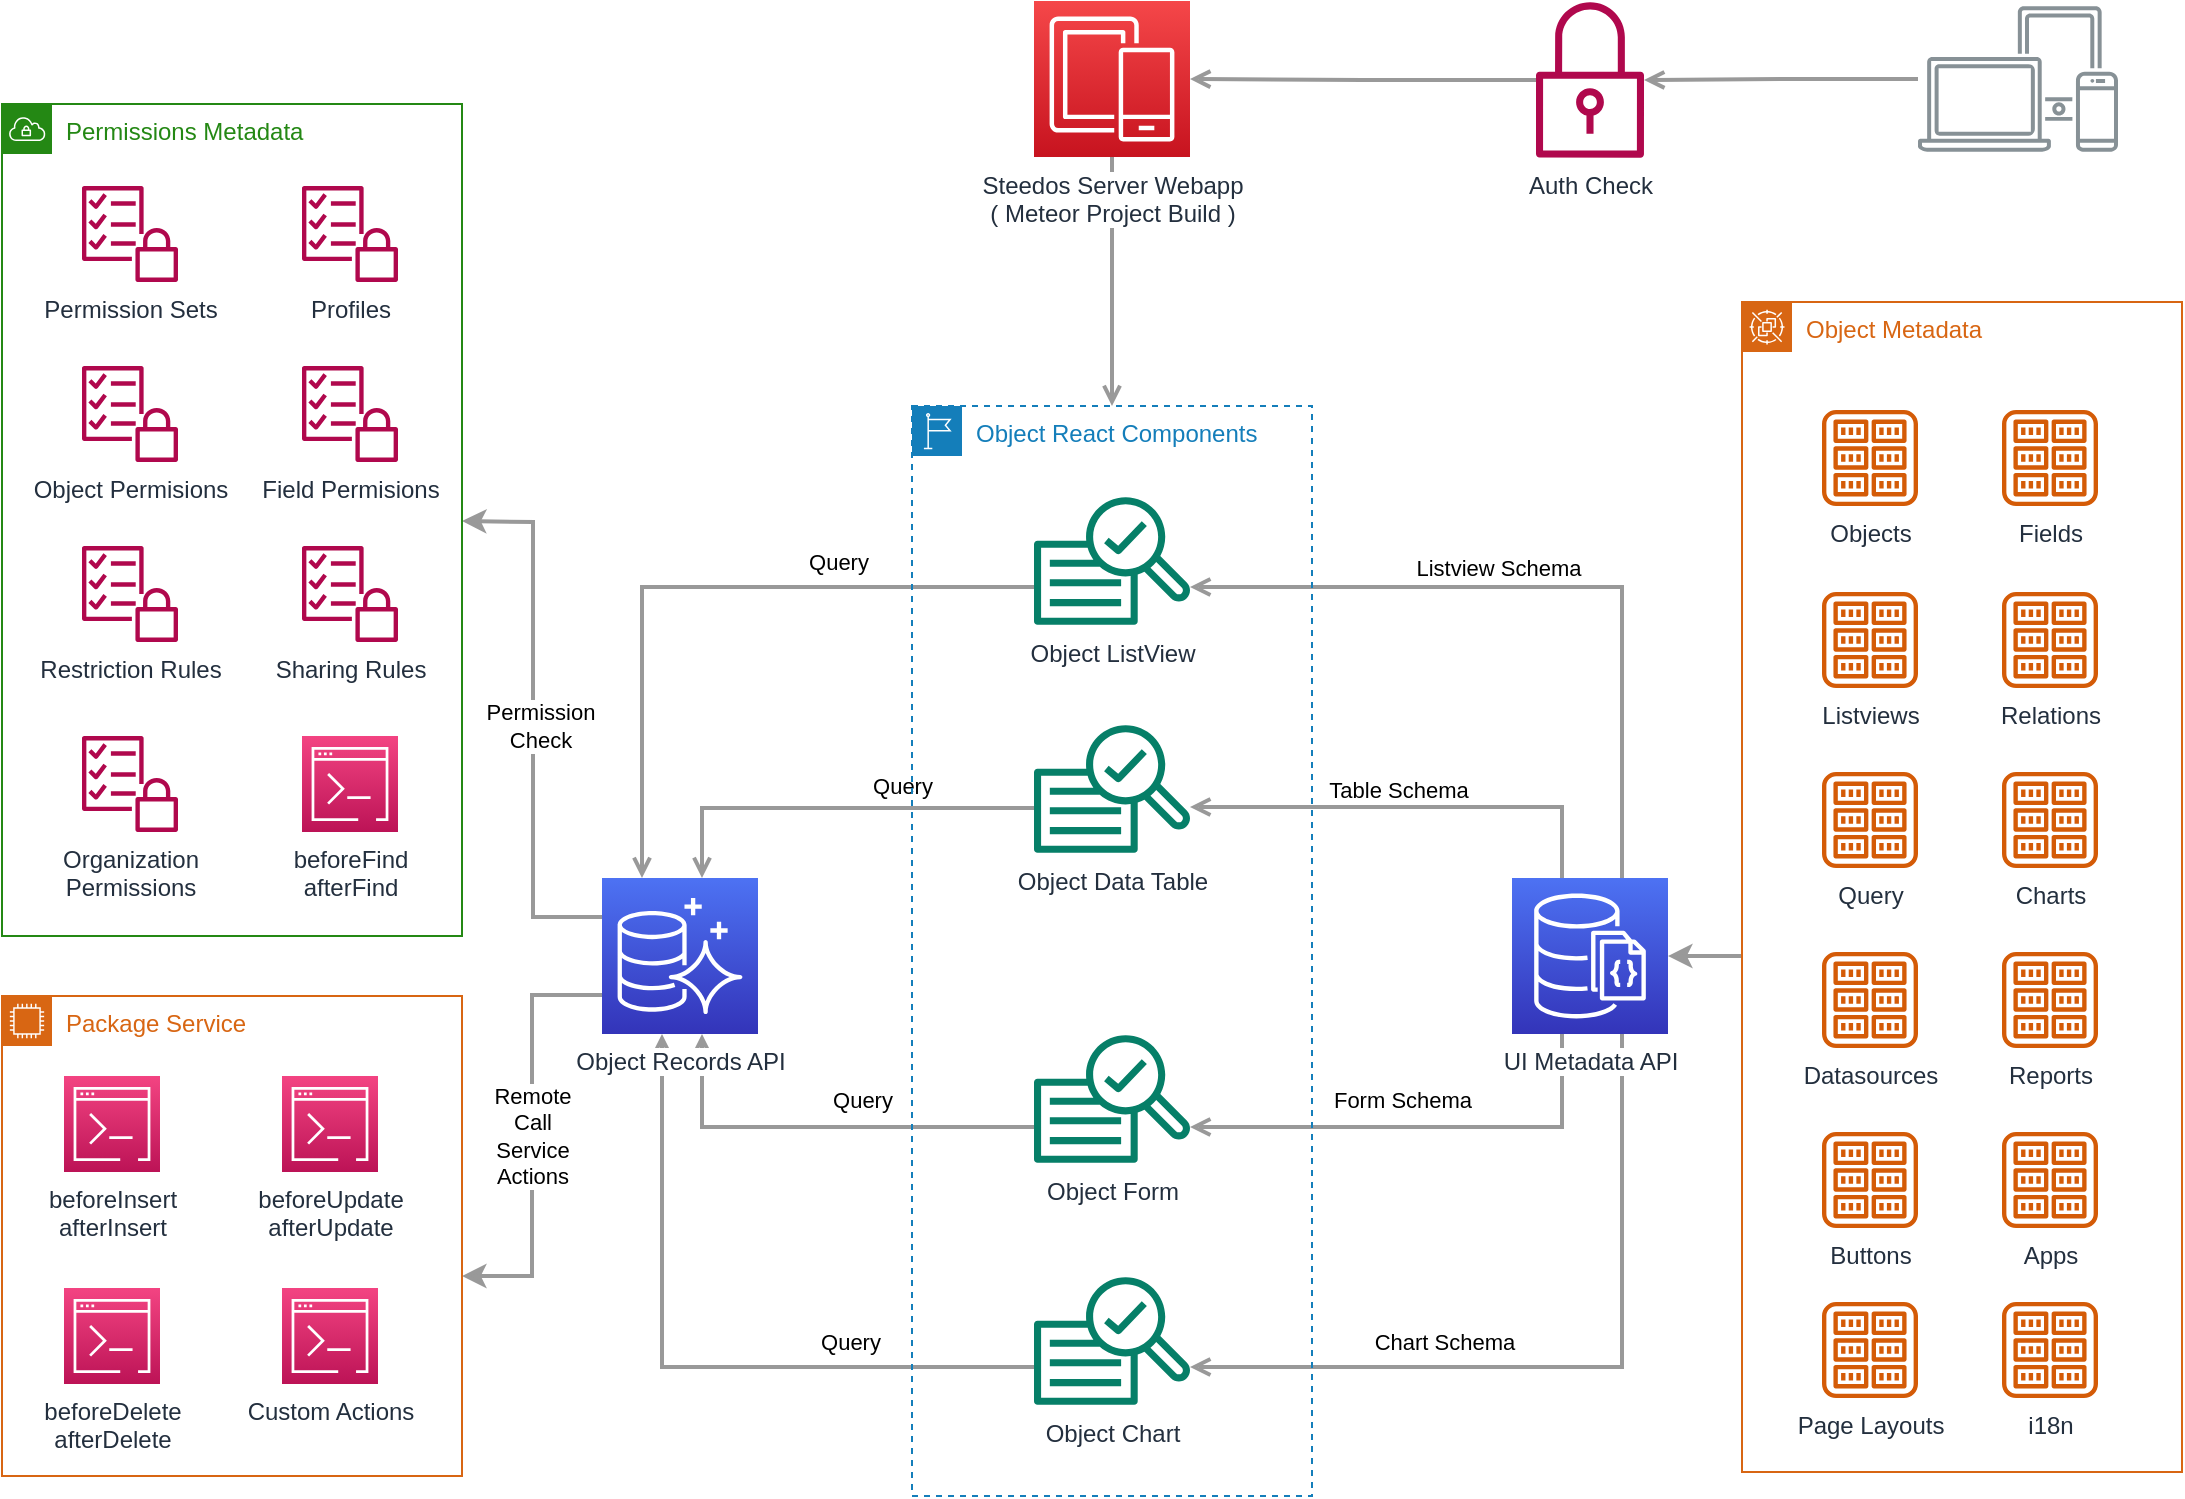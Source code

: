 <mxfile version="16.1.2" type="device"><diagram id="Ht1M8jgEwFfnCIfOTk4-" name="Page-1"><mxGraphModel dx="1106" dy="852" grid="1" gridSize="10" guides="1" tooltips="1" connect="1" arrows="1" fold="1" page="1" pageScale="1" pageWidth="1169" pageHeight="827" background="#ffffff" math="0" shadow="0"><root><mxCell id="0"/><mxCell id="1" parent="0"/><mxCell id="IN95cCCogZhx_zddSKMw-54" style="edgeStyle=orthogonalEdgeStyle;shape=connector;rounded=0;orthogonalLoop=1;jettySize=auto;html=1;labelBackgroundColor=default;fontFamily=Helvetica;fontSize=11;fontColor=default;startArrow=none;startFill=0;endArrow=open;endFill=0;strokeColor=#999999;strokeWidth=2;" parent="1" source="pS-omsBM1bpVVXdPBKzi-1" target="IN95cCCogZhx_zddSKMw-108" edge="1"><mxGeometry relative="1" as="geometry"><mxPoint x="990.063" y="91.5" as="sourcePoint"/><Array as="points"/></mxGeometry></mxCell><mxCell id="IN95cCCogZhx_zddSKMw-30" style="edgeStyle=orthogonalEdgeStyle;rounded=0;orthogonalLoop=1;jettySize=auto;html=1;startArrow=none;startFill=0;endArrow=open;endFill=0;strokeWidth=2;strokeColor=#999999;" parent="1" source="IN95cCCogZhx_zddSKMw-27" target="IN95cCCogZhx_zddSKMw-29" edge="1"><mxGeometry relative="1" as="geometry"><Array as="points"><mxPoint x="840" y="345.5"/></Array></mxGeometry></mxCell><mxCell id="IN95cCCogZhx_zddSKMw-32" value="Listview Schema" style="edgeLabel;html=1;align=center;verticalAlign=middle;resizable=0;points=[];fontSize=11;fontFamily=Helvetica;fontColor=default;" parent="IN95cCCogZhx_zddSKMw-30" vertex="1" connectable="0"><mxGeometry x="0.152" y="-1" relative="1" as="geometry"><mxPoint y="-9" as="offset"/></mxGeometry></mxCell><mxCell id="IN95cCCogZhx_zddSKMw-36" style="edgeStyle=orthogonalEdgeStyle;shape=connector;rounded=0;orthogonalLoop=1;jettySize=auto;html=1;labelBackgroundColor=default;fontFamily=Helvetica;fontSize=11;fontColor=default;startArrow=none;startFill=0;endArrow=open;endFill=0;strokeColor=#999999;strokeWidth=2;" parent="1" source="IN95cCCogZhx_zddSKMw-27" target="IN95cCCogZhx_zddSKMw-33" edge="1"><mxGeometry relative="1" as="geometry"><Array as="points"><mxPoint x="810" y="455.5"/></Array></mxGeometry></mxCell><mxCell id="IN95cCCogZhx_zddSKMw-37" value="Table Schema" style="edgeLabel;html=1;align=center;verticalAlign=middle;resizable=0;points=[];fontSize=11;fontFamily=Helvetica;fontColor=default;" parent="IN95cCCogZhx_zddSKMw-36" vertex="1" connectable="0"><mxGeometry x="0.191" y="-5" relative="1" as="geometry"><mxPoint x="14" y="-4" as="offset"/></mxGeometry></mxCell><mxCell id="IN95cCCogZhx_zddSKMw-39" style="edgeStyle=orthogonalEdgeStyle;shape=connector;rounded=0;orthogonalLoop=1;jettySize=auto;html=1;labelBackgroundColor=default;fontFamily=Helvetica;fontSize=11;fontColor=default;startArrow=none;startFill=0;endArrow=open;endFill=0;strokeColor=#999999;strokeWidth=2;" parent="1" source="IN95cCCogZhx_zddSKMw-27" target="IN95cCCogZhx_zddSKMw-38" edge="1"><mxGeometry relative="1" as="geometry"><mxPoint x="610" y="715" as="targetPoint"/><Array as="points"><mxPoint x="840" y="735.5"/></Array></mxGeometry></mxCell><mxCell id="IN95cCCogZhx_zddSKMw-40" value="Chart Schema" style="edgeLabel;html=1;align=center;verticalAlign=middle;resizable=0;points=[];fontSize=11;fontFamily=Helvetica;fontColor=default;" parent="IN95cCCogZhx_zddSKMw-39" vertex="1" connectable="0"><mxGeometry x="0.044" y="1" relative="1" as="geometry"><mxPoint x="-56" y="-14" as="offset"/></mxGeometry></mxCell><mxCell id="IN95cCCogZhx_zddSKMw-42" style="edgeStyle=orthogonalEdgeStyle;shape=connector;rounded=0;orthogonalLoop=1;jettySize=auto;html=1;labelBackgroundColor=default;fontFamily=Helvetica;fontSize=11;fontColor=default;startArrow=none;startFill=0;endArrow=open;endFill=0;strokeColor=#999999;strokeWidth=2;" parent="1" source="IN95cCCogZhx_zddSKMw-27" target="IN95cCCogZhx_zddSKMw-41" edge="1"><mxGeometry relative="1" as="geometry"><Array as="points"><mxPoint x="810" y="615.5"/></Array></mxGeometry></mxCell><mxCell id="IN95cCCogZhx_zddSKMw-43" value="Form Schema" style="edgeLabel;html=1;align=center;verticalAlign=middle;resizable=0;points=[];fontSize=11;fontFamily=Helvetica;fontColor=default;" parent="IN95cCCogZhx_zddSKMw-42" vertex="1" connectable="0"><mxGeometry x="0.267" y="2" relative="1" as="geometry"><mxPoint x="21" y="-16" as="offset"/></mxGeometry></mxCell><mxCell id="IN95cCCogZhx_zddSKMw-27" value="&lt;span style=&quot;background-color: rgb(255 , 255 , 255)&quot;&gt;UI Metadata API&lt;/span&gt;" style="sketch=0;points=[[0,0,0],[0.25,0,0],[0.5,0,0],[0.75,0,0],[1,0,0],[0,1,0],[0.25,1,0],[0.5,1,0],[0.75,1,0],[1,1,0],[0,0.25,0],[0,0.5,0],[0,0.75,0],[1,0.25,0],[1,0.5,0],[1,0.75,0]];outlineConnect=0;fontColor=#232F3E;gradientColor=#4D72F3;gradientDirection=north;fillColor=#3334B9;strokeColor=#ffffff;dashed=0;verticalLabelPosition=bottom;verticalAlign=top;align=center;html=1;fontSize=12;fontStyle=0;aspect=fixed;shape=mxgraph.aws4.resourceIcon;resIcon=mxgraph.aws4.documentdb_with_mongodb_compatibility;" parent="1" vertex="1"><mxGeometry x="785" y="491" width="78" height="78" as="geometry"/></mxCell><mxCell id="IN95cCCogZhx_zddSKMw-45" style="edgeStyle=orthogonalEdgeStyle;shape=connector;rounded=0;orthogonalLoop=1;jettySize=auto;html=1;labelBackgroundColor=default;fontFamily=Helvetica;fontSize=11;fontColor=default;startArrow=open;startFill=0;endArrow=none;endFill=0;strokeColor=#999999;strokeWidth=2;" parent="1" source="IN95cCCogZhx_zddSKMw-44" target="IN95cCCogZhx_zddSKMw-29" edge="1"><mxGeometry relative="1" as="geometry"><Array as="points"><mxPoint x="350" y="345.5"/></Array></mxGeometry></mxCell><mxCell id="IN95cCCogZhx_zddSKMw-58" value="Query" style="edgeLabel;html=1;align=center;verticalAlign=middle;resizable=0;points=[];fontSize=11;fontFamily=Helvetica;fontColor=default;" parent="IN95cCCogZhx_zddSKMw-45" vertex="1" connectable="0"><mxGeometry x="0.426" y="4" relative="1" as="geometry"><mxPoint y="-9" as="offset"/></mxGeometry></mxCell><mxCell id="IN95cCCogZhx_zddSKMw-46" style="edgeStyle=orthogonalEdgeStyle;shape=connector;rounded=0;orthogonalLoop=1;jettySize=auto;html=1;labelBackgroundColor=default;fontFamily=Helvetica;fontSize=11;fontColor=default;startArrow=open;startFill=0;endArrow=none;endFill=0;strokeColor=#999999;strokeWidth=2;" parent="1" source="IN95cCCogZhx_zddSKMw-44" target="IN95cCCogZhx_zddSKMw-33" edge="1"><mxGeometry relative="1" as="geometry"><Array as="points"><mxPoint x="380" y="456"/></Array></mxGeometry></mxCell><mxCell id="IN95cCCogZhx_zddSKMw-55" value="Query" style="edgeLabel;html=1;align=center;verticalAlign=middle;resizable=0;points=[];fontSize=11;fontFamily=Helvetica;fontColor=default;" parent="IN95cCCogZhx_zddSKMw-46" vertex="1" connectable="0"><mxGeometry x="0.337" y="6" relative="1" as="geometry"><mxPoint y="-5" as="offset"/></mxGeometry></mxCell><mxCell id="IN95cCCogZhx_zddSKMw-47" style="edgeStyle=orthogonalEdgeStyle;shape=connector;rounded=0;orthogonalLoop=1;jettySize=auto;html=1;labelBackgroundColor=default;fontFamily=Helvetica;fontSize=11;fontColor=default;startArrow=open;startFill=0;endArrow=none;endFill=0;strokeColor=#999999;strokeWidth=2;" parent="1" source="IN95cCCogZhx_zddSKMw-44" target="IN95cCCogZhx_zddSKMw-41" edge="1"><mxGeometry relative="1" as="geometry"><Array as="points"><mxPoint x="380" y="615.5"/></Array></mxGeometry></mxCell><mxCell id="IN95cCCogZhx_zddSKMw-56" value="Query" style="edgeLabel;html=1;align=center;verticalAlign=middle;resizable=0;points=[];fontSize=11;fontFamily=Helvetica;fontColor=default;" parent="IN95cCCogZhx_zddSKMw-47" vertex="1" connectable="0"><mxGeometry x="0.191" y="5" relative="1" as="geometry"><mxPoint y="-9" as="offset"/></mxGeometry></mxCell><mxCell id="IN95cCCogZhx_zddSKMw-48" style="edgeStyle=orthogonalEdgeStyle;shape=connector;rounded=0;orthogonalLoop=1;jettySize=auto;html=1;labelBackgroundColor=default;fontFamily=Helvetica;fontSize=11;fontColor=default;startArrow=open;startFill=0;endArrow=none;endFill=0;strokeColor=#999999;strokeWidth=2;" parent="1" source="IN95cCCogZhx_zddSKMw-44" target="IN95cCCogZhx_zddSKMw-38" edge="1"><mxGeometry relative="1" as="geometry"><Array as="points"><mxPoint x="360" y="735.5"/></Array></mxGeometry></mxCell><mxCell id="IN95cCCogZhx_zddSKMw-57" value="Query" style="edgeLabel;html=1;align=center;verticalAlign=middle;resizable=0;points=[];fontSize=11;fontFamily=Helvetica;fontColor=default;" parent="IN95cCCogZhx_zddSKMw-48" vertex="1" connectable="0"><mxGeometry x="0.472" relative="1" as="geometry"><mxPoint x="1" y="-13" as="offset"/></mxGeometry></mxCell><mxCell id="IN95cCCogZhx_zddSKMw-44" value="&lt;span style=&quot;background-color: rgb(255 , 255 , 255)&quot;&gt;Object Records API&lt;/span&gt;" style="sketch=0;points=[[0,0,0],[0.25,0,0],[0.5,0,0],[0.75,0,0],[1,0,0],[0,1,0],[0.25,1,0],[0.5,1,0],[0.75,1,0],[1,1,0],[0,0.25,0],[0,0.5,0],[0,0.75,0],[1,0.25,0],[1,0.5,0],[1,0.75,0]];outlineConnect=0;fontColor=#232F3E;gradientColor=#4D72F3;gradientDirection=north;fillColor=#3334B9;strokeColor=#ffffff;dashed=0;verticalLabelPosition=bottom;verticalAlign=top;align=center;html=1;fontSize=12;fontStyle=0;aspect=fixed;shape=mxgraph.aws4.resourceIcon;resIcon=mxgraph.aws4.aurora;fontFamily=Helvetica;" parent="1" vertex="1"><mxGeometry x="330" y="491" width="78" height="78" as="geometry"/></mxCell><mxCell id="IN95cCCogZhx_zddSKMw-29" value="Object ListView" style="sketch=0;outlineConnect=0;fontColor=#232F3E;gradientColor=none;fillColor=#067F68;strokeColor=none;dashed=0;verticalLabelPosition=bottom;verticalAlign=top;align=center;html=1;fontSize=12;fontStyle=0;aspect=fixed;pointerEvents=1;shape=mxgraph.aws4.sagemaker_train;" parent="1" vertex="1"><mxGeometry x="546" y="300" width="78" height="65" as="geometry"/></mxCell><mxCell id="IN95cCCogZhx_zddSKMw-33" value="Object Data Table" style="sketch=0;outlineConnect=0;fontColor=#232F3E;gradientColor=none;fillColor=#067F68;strokeColor=none;dashed=0;verticalLabelPosition=bottom;verticalAlign=top;align=center;html=1;fontSize=12;fontStyle=0;aspect=fixed;pointerEvents=1;shape=mxgraph.aws4.sagemaker_train;" parent="1" vertex="1"><mxGeometry x="546" y="414" width="78" height="65" as="geometry"/></mxCell><mxCell id="IN95cCCogZhx_zddSKMw-38" value="Object Chart" style="sketch=0;outlineConnect=0;fontColor=#232F3E;gradientColor=none;fillColor=#067F68;strokeColor=none;dashed=0;verticalLabelPosition=bottom;verticalAlign=top;align=center;html=1;fontSize=12;fontStyle=0;aspect=fixed;pointerEvents=1;shape=mxgraph.aws4.sagemaker_train;" parent="1" vertex="1"><mxGeometry x="546" y="690" width="78" height="65" as="geometry"/></mxCell><mxCell id="IN95cCCogZhx_zddSKMw-41" value="Object Form" style="sketch=0;outlineConnect=0;fontColor=#232F3E;gradientColor=none;fillColor=#067F68;strokeColor=none;dashed=0;verticalLabelPosition=bottom;verticalAlign=top;align=center;html=1;fontSize=12;fontStyle=0;aspect=fixed;pointerEvents=1;shape=mxgraph.aws4.sagemaker_train;" parent="1" vertex="1"><mxGeometry x="546" y="569" width="78" height="65" as="geometry"/></mxCell><mxCell id="IN95cCCogZhx_zddSKMw-53" style="edgeStyle=orthogonalEdgeStyle;shape=connector;rounded=0;orthogonalLoop=1;jettySize=auto;html=1;exitX=0.5;exitY=0;exitDx=0;exitDy=0;labelBackgroundColor=default;fontFamily=Helvetica;fontSize=11;fontColor=default;startArrow=open;startFill=0;endArrow=none;endFill=0;strokeColor=#999999;strokeWidth=2;" parent="1" source="IN95cCCogZhx_zddSKMw-13" target="IN95cCCogZhx_zddSKMw-18" edge="1"><mxGeometry relative="1" as="geometry"/></mxCell><mxCell id="IN95cCCogZhx_zddSKMw-13" value="Object React&amp;nbsp;Components" style="points=[[0,0],[0.25,0],[0.5,0],[0.75,0],[1,0],[1,0.25],[1,0.5],[1,0.75],[1,1],[0.75,1],[0.5,1],[0.25,1],[0,1],[0,0.75],[0,0.5],[0,0.25]];outlineConnect=0;gradientColor=none;html=1;whiteSpace=wrap;fontSize=12;fontStyle=0;container=0;pointerEvents=0;collapsible=0;recursiveResize=0;shape=mxgraph.aws4.group;grIcon=mxgraph.aws4.group_region;strokeColor=#147EBA;fillColor=none;verticalAlign=top;align=left;spacingLeft=30;fontColor=#147EBA;dashed=1;" parent="1" vertex="1"><mxGeometry x="485" y="255" width="200" height="545" as="geometry"/></mxCell><mxCell id="IN95cCCogZhx_zddSKMw-18" value="&lt;span style=&quot;background-color: rgb(255 , 255 , 255)&quot;&gt;Steedos Server Webapp&lt;br&gt;( Meteor Project Build )&lt;/span&gt;" style="sketch=0;points=[[0,0,0],[0.25,0,0],[0.5,0,0],[0.75,0,0],[1,0,0],[0,1,0],[0.25,1,0],[0.5,1,0],[0.75,1,0],[1,1,0],[0,0.25,0],[0,0.5,0],[0,0.75,0],[1,0.25,0],[1,0.5,0],[1,0.75,0]];outlineConnect=0;fontColor=#232F3E;gradientColor=#F54749;gradientDirection=north;fillColor=#C7131F;strokeColor=#ffffff;dashed=0;verticalLabelPosition=bottom;verticalAlign=top;align=center;html=1;fontSize=12;fontStyle=0;aspect=fixed;shape=mxgraph.aws4.resourceIcon;resIcon=mxgraph.aws4.mobile;" parent="1" vertex="1"><mxGeometry x="546" y="52.5" width="78" height="78" as="geometry"/></mxCell><mxCell id="IN95cCCogZhx_zddSKMw-97" value="" style="edgeStyle=orthogonalEdgeStyle;shape=connector;rounded=0;orthogonalLoop=1;jettySize=auto;html=1;labelBackgroundColor=default;fontFamily=Helvetica;fontSize=11;fontColor=default;startArrow=none;startFill=0;endArrow=classic;endFill=1;strokeColor=#999999;strokeWidth=2;" parent="1" source="IN95cCCogZhx_zddSKMw-62" target="IN95cCCogZhx_zddSKMw-27" edge="1"><mxGeometry relative="1" as="geometry"><Array as="points"><mxPoint x="880" y="530"/><mxPoint x="880" y="530"/></Array></mxGeometry></mxCell><mxCell id="IN95cCCogZhx_zddSKMw-62" value="Object Metadata" style="points=[[0,0],[0.25,0],[0.5,0],[0.75,0],[1,0],[1,0.25],[1,0.5],[1,0.75],[1,1],[0.75,1],[0.5,1],[0.25,1],[0,1],[0,0.75],[0,0.5],[0,0.25]];outlineConnect=0;gradientColor=none;html=1;whiteSpace=wrap;fontSize=12;fontStyle=0;container=1;pointerEvents=0;collapsible=0;recursiveResize=0;shape=mxgraph.aws4.group;grIcon=mxgraph.aws4.group_spot_fleet;strokeColor=#D86613;fillColor=none;verticalAlign=top;align=left;spacingLeft=30;fontColor=#D86613;dashed=0;labelBackgroundColor=#FFFFFF;fontFamily=Helvetica;" parent="1" vertex="1"><mxGeometry x="900" y="203" width="220" height="585" as="geometry"/></mxCell><mxCell id="IN95cCCogZhx_zddSKMw-63" value="Objects" style="sketch=0;outlineConnect=0;fontColor=#232F3E;gradientColor=none;fillColor=#D45B07;strokeColor=none;dashed=0;verticalLabelPosition=bottom;verticalAlign=top;align=center;html=1;fontSize=12;fontStyle=0;aspect=fixed;pointerEvents=1;shape=mxgraph.aws4.registry;labelBackgroundColor=#FFFFFF;fontFamily=Helvetica;" parent="IN95cCCogZhx_zddSKMw-62" vertex="1"><mxGeometry x="40" y="54" width="48" height="48" as="geometry"/></mxCell><mxCell id="IN95cCCogZhx_zddSKMw-64" value="Fields" style="sketch=0;outlineConnect=0;fontColor=#232F3E;gradientColor=none;fillColor=#D45B07;strokeColor=none;dashed=0;verticalLabelPosition=bottom;verticalAlign=top;align=center;html=1;fontSize=12;fontStyle=0;aspect=fixed;pointerEvents=1;shape=mxgraph.aws4.registry;labelBackgroundColor=#FFFFFF;fontFamily=Helvetica;" parent="IN95cCCogZhx_zddSKMw-62" vertex="1"><mxGeometry x="130" y="54" width="48" height="48" as="geometry"/></mxCell><mxCell id="IN95cCCogZhx_zddSKMw-65" value="Listviews" style="sketch=0;outlineConnect=0;fontColor=#232F3E;gradientColor=none;fillColor=#D45B07;strokeColor=none;dashed=0;verticalLabelPosition=bottom;verticalAlign=top;align=center;html=1;fontSize=12;fontStyle=0;aspect=fixed;pointerEvents=1;shape=mxgraph.aws4.registry;labelBackgroundColor=#FFFFFF;fontFamily=Helvetica;" parent="IN95cCCogZhx_zddSKMw-62" vertex="1"><mxGeometry x="40" y="145" width="48" height="48" as="geometry"/></mxCell><mxCell id="IN95cCCogZhx_zddSKMw-66" value="Relations" style="sketch=0;outlineConnect=0;fontColor=#232F3E;gradientColor=none;fillColor=#D45B07;strokeColor=none;dashed=0;verticalLabelPosition=bottom;verticalAlign=top;align=center;html=1;fontSize=12;fontStyle=0;aspect=fixed;pointerEvents=1;shape=mxgraph.aws4.registry;labelBackgroundColor=#FFFFFF;fontFamily=Helvetica;" parent="IN95cCCogZhx_zddSKMw-62" vertex="1"><mxGeometry x="130" y="145" width="48" height="48" as="geometry"/></mxCell><mxCell id="IN95cCCogZhx_zddSKMw-67" value="Query" style="sketch=0;outlineConnect=0;fontColor=#232F3E;gradientColor=none;fillColor=#D45B07;strokeColor=none;dashed=0;verticalLabelPosition=bottom;verticalAlign=top;align=center;html=1;fontSize=12;fontStyle=0;aspect=fixed;pointerEvents=1;shape=mxgraph.aws4.registry;labelBackgroundColor=#FFFFFF;fontFamily=Helvetica;" parent="IN95cCCogZhx_zddSKMw-62" vertex="1"><mxGeometry x="40" y="235" width="48" height="48" as="geometry"/></mxCell><mxCell id="IN95cCCogZhx_zddSKMw-70" value="Charts" style="sketch=0;outlineConnect=0;fontColor=#232F3E;gradientColor=none;fillColor=#D45B07;strokeColor=none;dashed=0;verticalLabelPosition=bottom;verticalAlign=top;align=center;html=1;fontSize=12;fontStyle=0;aspect=fixed;pointerEvents=1;shape=mxgraph.aws4.registry;labelBackgroundColor=#FFFFFF;fontFamily=Helvetica;" parent="IN95cCCogZhx_zddSKMw-62" vertex="1"><mxGeometry x="130" y="235" width="48" height="48" as="geometry"/></mxCell><mxCell id="IN95cCCogZhx_zddSKMw-73" value="Datasources" style="sketch=0;outlineConnect=0;fontColor=#232F3E;gradientColor=none;fillColor=#D45B07;strokeColor=none;dashed=0;verticalLabelPosition=bottom;verticalAlign=top;align=center;html=1;fontSize=12;fontStyle=0;aspect=fixed;pointerEvents=1;shape=mxgraph.aws4.registry;labelBackgroundColor=#FFFFFF;fontFamily=Helvetica;" parent="IN95cCCogZhx_zddSKMw-62" vertex="1"><mxGeometry x="40" y="325" width="48" height="48" as="geometry"/></mxCell><mxCell id="IN95cCCogZhx_zddSKMw-74" value="Reports" style="sketch=0;outlineConnect=0;fontColor=#232F3E;gradientColor=none;fillColor=#D45B07;strokeColor=none;dashed=0;verticalLabelPosition=bottom;verticalAlign=top;align=center;html=1;fontSize=12;fontStyle=0;aspect=fixed;pointerEvents=1;shape=mxgraph.aws4.registry;labelBackgroundColor=#FFFFFF;fontFamily=Helvetica;" parent="IN95cCCogZhx_zddSKMw-62" vertex="1"><mxGeometry x="130" y="325" width="48" height="48" as="geometry"/></mxCell><mxCell id="IN95cCCogZhx_zddSKMw-92" value="Buttons" style="sketch=0;outlineConnect=0;fontColor=#232F3E;gradientColor=none;fillColor=#D45B07;strokeColor=none;dashed=0;verticalLabelPosition=bottom;verticalAlign=top;align=center;html=1;fontSize=12;fontStyle=0;aspect=fixed;pointerEvents=1;shape=mxgraph.aws4.registry;labelBackgroundColor=#FFFFFF;fontFamily=Helvetica;" parent="IN95cCCogZhx_zddSKMw-62" vertex="1"><mxGeometry x="40" y="415" width="48" height="48" as="geometry"/></mxCell><mxCell id="IN95cCCogZhx_zddSKMw-93" value="Apps" style="sketch=0;outlineConnect=0;fontColor=#232F3E;gradientColor=none;fillColor=#D45B07;strokeColor=none;dashed=0;verticalLabelPosition=bottom;verticalAlign=top;align=center;html=1;fontSize=12;fontStyle=0;aspect=fixed;pointerEvents=1;shape=mxgraph.aws4.registry;labelBackgroundColor=#FFFFFF;fontFamily=Helvetica;" parent="IN95cCCogZhx_zddSKMw-62" vertex="1"><mxGeometry x="130" y="415" width="48" height="48" as="geometry"/></mxCell><mxCell id="IN95cCCogZhx_zddSKMw-94" value="Page Layouts" style="sketch=0;outlineConnect=0;fontColor=#232F3E;gradientColor=none;fillColor=#D45B07;strokeColor=none;dashed=0;verticalLabelPosition=bottom;verticalAlign=top;align=center;html=1;fontSize=12;fontStyle=0;aspect=fixed;pointerEvents=1;shape=mxgraph.aws4.registry;labelBackgroundColor=#FFFFFF;fontFamily=Helvetica;" parent="IN95cCCogZhx_zddSKMw-62" vertex="1"><mxGeometry x="40" y="500" width="48" height="48" as="geometry"/></mxCell><mxCell id="IN95cCCogZhx_zddSKMw-95" value="i18n" style="sketch=0;outlineConnect=0;fontColor=#232F3E;gradientColor=none;fillColor=#D45B07;strokeColor=none;dashed=0;verticalLabelPosition=bottom;verticalAlign=top;align=center;html=1;fontSize=12;fontStyle=0;aspect=fixed;pointerEvents=1;shape=mxgraph.aws4.registry;labelBackgroundColor=#FFFFFF;fontFamily=Helvetica;" parent="IN95cCCogZhx_zddSKMw-62" vertex="1"><mxGeometry x="130" y="500" width="48" height="48" as="geometry"/></mxCell><mxCell id="IN95cCCogZhx_zddSKMw-98" style="edgeStyle=orthogonalEdgeStyle;shape=connector;rounded=0;orthogonalLoop=1;jettySize=auto;html=1;entryX=0;entryY=0.25;entryDx=0;entryDy=0;entryPerimeter=0;labelBackgroundColor=default;fontFamily=Helvetica;fontSize=11;fontColor=default;startArrow=classic;startFill=1;endArrow=none;endFill=0;strokeColor=#999999;strokeWidth=2;" parent="1" target="IN95cCCogZhx_zddSKMw-44" edge="1"><mxGeometry relative="1" as="geometry"><mxPoint x="260" y="312.5" as="sourcePoint"/></mxGeometry></mxCell><mxCell id="IN95cCCogZhx_zddSKMw-107" value="Permission &lt;br&gt;Check" style="edgeLabel;html=1;align=center;verticalAlign=middle;resizable=0;points=[];fontSize=11;fontFamily=Helvetica;fontColor=default;" parent="IN95cCCogZhx_zddSKMw-98" vertex="1" connectable="0"><mxGeometry x="0.026" y="3" relative="1" as="geometry"><mxPoint as="offset"/></mxGeometry></mxCell><mxCell id="IN95cCCogZhx_zddSKMw-99" value="Remote&lt;br&gt;Call &lt;br&gt;Service&lt;br&gt;Actions" style="edgeStyle=orthogonalEdgeStyle;shape=connector;rounded=0;orthogonalLoop=1;jettySize=auto;html=1;entryX=0;entryY=0.75;entryDx=0;entryDy=0;entryPerimeter=0;labelBackgroundColor=default;fontFamily=Helvetica;fontSize=11;fontColor=default;startArrow=classic;startFill=1;endArrow=none;endFill=0;strokeColor=#999999;strokeWidth=2;" parent="1" source="IN95cCCogZhx_zddSKMw-84" target="IN95cCCogZhx_zddSKMw-44" edge="1"><mxGeometry relative="1" as="geometry"><Array as="points"><mxPoint x="295" y="690"/><mxPoint x="295" y="550"/></Array></mxGeometry></mxCell><mxCell id="IN95cCCogZhx_zddSKMw-84" value="Package Service&amp;nbsp;" style="points=[[0,0],[0.25,0],[0.5,0],[0.75,0],[1,0],[1,0.25],[1,0.5],[1,0.75],[1,1],[0.75,1],[0.5,1],[0.25,1],[0,1],[0,0.75],[0,0.5],[0,0.25]];outlineConnect=0;gradientColor=none;html=1;whiteSpace=wrap;fontSize=12;fontStyle=0;container=1;pointerEvents=0;collapsible=0;recursiveResize=0;shape=mxgraph.aws4.group;grIcon=mxgraph.aws4.group_ec2_instance_contents;strokeColor=#D86613;fillColor=none;verticalAlign=top;align=left;spacingLeft=30;fontColor=#D86613;dashed=0;labelBackgroundColor=none;fontFamily=Helvetica;" parent="1" vertex="1"><mxGeometry x="30" y="550" width="230" height="240" as="geometry"/></mxCell><mxCell id="IN95cCCogZhx_zddSKMw-106" value="" style="group" parent="IN95cCCogZhx_zddSKMw-84" vertex="1" connectable="0"><mxGeometry x="31" y="40" width="157" height="154" as="geometry"/></mxCell><mxCell id="IN95cCCogZhx_zddSKMw-86" value="beforeInsert&lt;br&gt;afterInsert" style="sketch=0;points=[[0,0,0],[0.25,0,0],[0.5,0,0],[0.75,0,0],[1,0,0],[0,1,0],[0.25,1,0],[0.5,1,0],[0.75,1,0],[1,1,0],[0,0.25,0],[0,0.5,0],[0,0.75,0],[1,0.25,0],[1,0.5,0],[1,0.75,0]];points=[[0,0,0],[0.25,0,0],[0.5,0,0],[0.75,0,0],[1,0,0],[0,1,0],[0.25,1,0],[0.5,1,0],[0.75,1,0],[1,1,0],[0,0.25,0],[0,0.5,0],[0,0.75,0],[1,0.25,0],[1,0.5,0],[1,0.75,0]];outlineConnect=0;fontColor=#232F3E;gradientColor=#F34482;gradientDirection=north;fillColor=#BC1356;strokeColor=#ffffff;dashed=0;verticalLabelPosition=bottom;verticalAlign=top;align=center;html=1;fontSize=12;fontStyle=0;aspect=fixed;shape=mxgraph.aws4.resourceIcon;resIcon=mxgraph.aws4.command_line_interface;labelBackgroundColor=none;fontFamily=Helvetica;" parent="IN95cCCogZhx_zddSKMw-106" vertex="1"><mxGeometry width="48" height="48" as="geometry"/></mxCell><mxCell id="IN95cCCogZhx_zddSKMw-87" value="beforeUpdate&lt;br&gt;afterUpdate" style="sketch=0;points=[[0,0,0],[0.25,0,0],[0.5,0,0],[0.75,0,0],[1,0,0],[0,1,0],[0.25,1,0],[0.5,1,0],[0.75,1,0],[1,1,0],[0,0.25,0],[0,0.5,0],[0,0.75,0],[1,0.25,0],[1,0.5,0],[1,0.75,0]];points=[[0,0,0],[0.25,0,0],[0.5,0,0],[0.75,0,0],[1,0,0],[0,1,0],[0.25,1,0],[0.5,1,0],[0.75,1,0],[1,1,0],[0,0.25,0],[0,0.5,0],[0,0.75,0],[1,0.25,0],[1,0.5,0],[1,0.75,0]];outlineConnect=0;fontColor=#232F3E;gradientColor=#F34482;gradientDirection=north;fillColor=#BC1356;strokeColor=#ffffff;dashed=0;verticalLabelPosition=bottom;verticalAlign=top;align=center;html=1;fontSize=12;fontStyle=0;aspect=fixed;shape=mxgraph.aws4.resourceIcon;resIcon=mxgraph.aws4.command_line_interface;labelBackgroundColor=none;fontFamily=Helvetica;" parent="IN95cCCogZhx_zddSKMw-106" vertex="1"><mxGeometry x="109" width="48" height="48" as="geometry"/></mxCell><mxCell id="IN95cCCogZhx_zddSKMw-88" value="beforeDelete&lt;br&gt;afterDelete" style="sketch=0;points=[[0,0,0],[0.25,0,0],[0.5,0,0],[0.75,0,0],[1,0,0],[0,1,0],[0.25,1,0],[0.5,1,0],[0.75,1,0],[1,1,0],[0,0.25,0],[0,0.5,0],[0,0.75,0],[1,0.25,0],[1,0.5,0],[1,0.75,0]];points=[[0,0,0],[0.25,0,0],[0.5,0,0],[0.75,0,0],[1,0,0],[0,1,0],[0.25,1,0],[0.5,1,0],[0.75,1,0],[1,1,0],[0,0.25,0],[0,0.5,0],[0,0.75,0],[1,0.25,0],[1,0.5,0],[1,0.75,0]];outlineConnect=0;fontColor=#232F3E;gradientColor=#F34482;gradientDirection=north;fillColor=#BC1356;strokeColor=#ffffff;dashed=0;verticalLabelPosition=bottom;verticalAlign=top;align=center;html=1;fontSize=12;fontStyle=0;aspect=fixed;shape=mxgraph.aws4.resourceIcon;resIcon=mxgraph.aws4.command_line_interface;labelBackgroundColor=none;fontFamily=Helvetica;" parent="IN95cCCogZhx_zddSKMw-106" vertex="1"><mxGeometry y="106" width="48" height="48" as="geometry"/></mxCell><mxCell id="IN95cCCogZhx_zddSKMw-91" value="Custom Actions" style="sketch=0;points=[[0,0,0],[0.25,0,0],[0.5,0,0],[0.75,0,0],[1,0,0],[0,1,0],[0.25,1,0],[0.5,1,0],[0.75,1,0],[1,1,0],[0,0.25,0],[0,0.5,0],[0,0.75,0],[1,0.25,0],[1,0.5,0],[1,0.75,0]];points=[[0,0,0],[0.25,0,0],[0.5,0,0],[0.75,0,0],[1,0,0],[0,1,0],[0.25,1,0],[0.5,1,0],[0.75,1,0],[1,1,0],[0,0.25,0],[0,0.5,0],[0,0.75,0],[1,0.25,0],[1,0.5,0],[1,0.75,0]];outlineConnect=0;fontColor=#232F3E;gradientColor=#F34482;gradientDirection=north;fillColor=#BC1356;strokeColor=#ffffff;dashed=0;verticalLabelPosition=bottom;verticalAlign=top;align=center;html=1;fontSize=12;fontStyle=0;aspect=fixed;shape=mxgraph.aws4.resourceIcon;resIcon=mxgraph.aws4.command_line_interface;labelBackgroundColor=none;fontFamily=Helvetica;" parent="IN95cCCogZhx_zddSKMw-106" vertex="1"><mxGeometry x="109" y="106" width="48" height="48" as="geometry"/></mxCell><mxCell id="IN95cCCogZhx_zddSKMw-104" value="&lt;span style=&quot;color: rgb(36 , 136 , 20) ; background-color: rgb(255 , 255 , 255)&quot;&gt;Permissions Metadata&lt;/span&gt;" style="points=[[0,0],[0.25,0],[0.5,0],[0.75,0],[1,0],[1,0.25],[1,0.5],[1,0.75],[1,1],[0.75,1],[0.5,1],[0.25,1],[0,1],[0,0.75],[0,0.5],[0,0.25]];outlineConnect=0;gradientColor=none;html=1;whiteSpace=wrap;fontSize=12;fontStyle=0;container=1;pointerEvents=0;collapsible=0;recursiveResize=0;shape=mxgraph.aws4.group;grIcon=mxgraph.aws4.group_vpc;strokeColor=#248814;fillColor=none;verticalAlign=top;align=left;spacingLeft=30;fontColor=#AAB7B8;dashed=0;labelBackgroundColor=none;fontFamily=Helvetica;" parent="1" vertex="1"><mxGeometry x="30" y="104" width="230" height="416" as="geometry"/></mxCell><mxCell id="IN95cCCogZhx_zddSKMw-105" value="" style="group" parent="1" vertex="1" connectable="0"><mxGeometry x="70" y="145" width="158" height="323" as="geometry"/></mxCell><mxCell id="IN95cCCogZhx_zddSKMw-76" value="Permission Sets" style="sketch=0;outlineConnect=0;fontColor=#232F3E;gradientColor=none;fillColor=#B0084D;strokeColor=none;dashed=0;verticalLabelPosition=bottom;verticalAlign=top;align=center;html=1;fontSize=12;fontStyle=0;aspect=fixed;pointerEvents=1;shape=mxgraph.aws4.checklist_security;labelBackgroundColor=#FFFFFF;fontFamily=Helvetica;" parent="IN95cCCogZhx_zddSKMw-105" vertex="1"><mxGeometry width="48" height="48" as="geometry"/></mxCell><mxCell id="IN95cCCogZhx_zddSKMw-77" value="Profiles" style="sketch=0;outlineConnect=0;fontColor=#232F3E;gradientColor=none;fillColor=#B0084D;strokeColor=none;dashed=0;verticalLabelPosition=bottom;verticalAlign=top;align=center;html=1;fontSize=12;fontStyle=0;aspect=fixed;pointerEvents=1;shape=mxgraph.aws4.checklist_security;labelBackgroundColor=#FFFFFF;fontFamily=Helvetica;" parent="IN95cCCogZhx_zddSKMw-105" vertex="1"><mxGeometry x="110" width="48" height="48" as="geometry"/></mxCell><mxCell id="IN95cCCogZhx_zddSKMw-78" value="Object Permisions" style="sketch=0;outlineConnect=0;fontColor=#232F3E;gradientColor=none;fillColor=#B0084D;strokeColor=none;dashed=0;verticalLabelPosition=bottom;verticalAlign=top;align=center;html=1;fontSize=12;fontStyle=0;aspect=fixed;pointerEvents=1;shape=mxgraph.aws4.checklist_security;labelBackgroundColor=#FFFFFF;fontFamily=Helvetica;" parent="IN95cCCogZhx_zddSKMw-105" vertex="1"><mxGeometry y="90" width="48" height="48" as="geometry"/></mxCell><mxCell id="IN95cCCogZhx_zddSKMw-79" value="Field Permisions" style="sketch=0;outlineConnect=0;fontColor=#232F3E;gradientColor=none;fillColor=#B0084D;strokeColor=none;dashed=0;verticalLabelPosition=bottom;verticalAlign=top;align=center;html=1;fontSize=12;fontStyle=0;aspect=fixed;pointerEvents=1;shape=mxgraph.aws4.checklist_security;labelBackgroundColor=#FFFFFF;fontFamily=Helvetica;" parent="IN95cCCogZhx_zddSKMw-105" vertex="1"><mxGeometry x="110" y="90" width="48" height="48" as="geometry"/></mxCell><mxCell id="IN95cCCogZhx_zddSKMw-80" value="Restriction Rules" style="sketch=0;outlineConnect=0;fontColor=#232F3E;gradientColor=none;fillColor=#B0084D;strokeColor=none;dashed=0;verticalLabelPosition=bottom;verticalAlign=top;align=center;html=1;fontSize=12;fontStyle=0;aspect=fixed;pointerEvents=1;shape=mxgraph.aws4.checklist_security;labelBackgroundColor=#FFFFFF;fontFamily=Helvetica;" parent="IN95cCCogZhx_zddSKMw-105" vertex="1"><mxGeometry y="180" width="48" height="48" as="geometry"/></mxCell><mxCell id="IN95cCCogZhx_zddSKMw-81" value="Sharing Rules" style="sketch=0;outlineConnect=0;fontColor=#232F3E;gradientColor=none;fillColor=#B0084D;strokeColor=none;dashed=0;verticalLabelPosition=bottom;verticalAlign=top;align=center;html=1;fontSize=12;fontStyle=0;aspect=fixed;pointerEvents=1;shape=mxgraph.aws4.checklist_security;labelBackgroundColor=#FFFFFF;fontFamily=Helvetica;" parent="IN95cCCogZhx_zddSKMw-105" vertex="1"><mxGeometry x="110" y="180" width="48" height="48" as="geometry"/></mxCell><mxCell id="IN95cCCogZhx_zddSKMw-101" value="beforeFind&lt;br&gt;afterFind" style="sketch=0;points=[[0,0,0],[0.25,0,0],[0.5,0,0],[0.75,0,0],[1,0,0],[0,1,0],[0.25,1,0],[0.5,1,0],[0.75,1,0],[1,1,0],[0,0.25,0],[0,0.5,0],[0,0.75,0],[1,0.25,0],[1,0.5,0],[1,0.75,0]];points=[[0,0,0],[0.25,0,0],[0.5,0,0],[0.75,0,0],[1,0,0],[0,1,0],[0.25,1,0],[0.5,1,0],[0.75,1,0],[1,1,0],[0,0.25,0],[0,0.5,0],[0,0.75,0],[1,0.25,0],[1,0.5,0],[1,0.75,0]];outlineConnect=0;fontColor=#232F3E;gradientColor=#F34482;gradientDirection=north;fillColor=#BC1356;strokeColor=#ffffff;dashed=0;verticalLabelPosition=bottom;verticalAlign=top;align=center;html=1;fontSize=12;fontStyle=0;aspect=fixed;shape=mxgraph.aws4.resourceIcon;resIcon=mxgraph.aws4.command_line_interface;labelBackgroundColor=none;fontFamily=Helvetica;" parent="IN95cCCogZhx_zddSKMw-105" vertex="1"><mxGeometry x="110" y="275" width="48" height="48" as="geometry"/></mxCell><mxCell id="IN95cCCogZhx_zddSKMw-102" value="Organization &lt;br&gt;Permissions" style="sketch=0;outlineConnect=0;fontColor=#232F3E;gradientColor=none;fillColor=#B0084D;strokeColor=none;dashed=0;verticalLabelPosition=bottom;verticalAlign=top;align=center;html=1;fontSize=12;fontStyle=0;aspect=fixed;pointerEvents=1;shape=mxgraph.aws4.checklist_security;labelBackgroundColor=#FFFFFF;fontFamily=Helvetica;" parent="IN95cCCogZhx_zddSKMw-105" vertex="1"><mxGeometry y="275" width="48" height="48" as="geometry"/></mxCell><mxCell id="IN95cCCogZhx_zddSKMw-109" style="edgeStyle=orthogonalEdgeStyle;shape=connector;rounded=0;orthogonalLoop=1;jettySize=auto;html=1;labelBackgroundColor=default;fontFamily=Helvetica;fontSize=11;fontColor=default;startArrow=none;startFill=0;endArrow=open;endFill=0;strokeColor=#999999;strokeWidth=2;" parent="1" source="IN95cCCogZhx_zddSKMw-108" target="IN95cCCogZhx_zddSKMw-18" edge="1"><mxGeometry relative="1" as="geometry"/></mxCell><mxCell id="IN95cCCogZhx_zddSKMw-108" value="Auth Check" style="sketch=0;outlineConnect=0;fontColor=#232F3E;gradientColor=none;fillColor=#B0084D;strokeColor=none;dashed=0;verticalLabelPosition=bottom;verticalAlign=top;align=center;html=1;fontSize=12;fontStyle=0;aspect=fixed;pointerEvents=1;shape=mxgraph.aws4.opsworks_permissions;labelBackgroundColor=none;fontFamily=Helvetica;" parent="1" vertex="1"><mxGeometry x="797" y="53" width="54" height="78" as="geometry"/></mxCell><mxCell id="pS-omsBM1bpVVXdPBKzi-1" value="" style="sketch=0;outlineConnect=0;gradientColor=none;fontColor=#545B64;strokeColor=none;fillColor=#879196;dashed=0;verticalLabelPosition=bottom;verticalAlign=top;align=center;html=1;fontSize=12;fontStyle=0;aspect=fixed;shape=mxgraph.aws4.illustration_devices;pointerEvents=1" vertex="1" parent="1"><mxGeometry x="988" y="55" width="100" height="73" as="geometry"/></mxCell></root></mxGraphModel></diagram></mxfile>